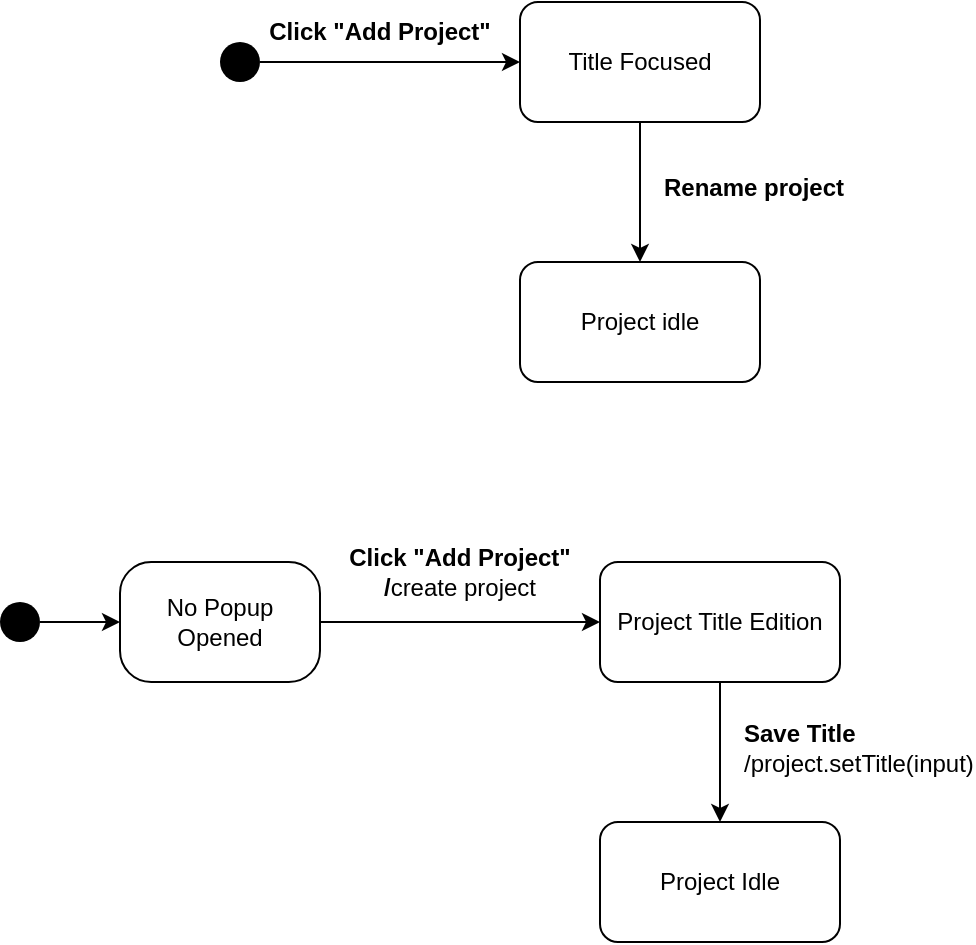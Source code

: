 <mxfile>
    <diagram id="jvSaRyRy9VlixMWbLIwb" name="Page-1">
        <mxGraphModel dx="694" dy="520" grid="1" gridSize="10" guides="1" tooltips="1" connect="1" arrows="1" fold="1" page="1" pageScale="1" pageWidth="850" pageHeight="1100" math="0" shadow="0">
            <root>
                <mxCell id="0"/>
                <mxCell id="1" parent="0"/>
                <mxCell id="5" value="Title Focused" style="rounded=1;whiteSpace=wrap;html=1;" parent="1" vertex="1">
                    <mxGeometry x="340" y="330" width="120" height="60" as="geometry"/>
                </mxCell>
                <mxCell id="10" style="edgeStyle=none;html=1;fontSize=12;" parent="1" source="8" target="5" edge="1">
                    <mxGeometry relative="1" as="geometry">
                        <mxPoint x="330" y="360.0" as="targetPoint"/>
                    </mxGeometry>
                </mxCell>
                <mxCell id="8" value="" style="ellipse;fillColor=#000000;strokeColor=none;" parent="1" vertex="1">
                    <mxGeometry x="190" y="350" width="20" height="20" as="geometry"/>
                </mxCell>
                <mxCell id="13" value="&lt;div style=&quot;text-align: left&quot;&gt;&lt;b&gt;Click &quot;Add Project&quot;&lt;/b&gt;&lt;/div&gt;" style="text;html=1;strokeColor=none;fillColor=none;align=center;verticalAlign=middle;whiteSpace=wrap;rounded=0;fontSize=12;" parent="1" vertex="1">
                    <mxGeometry x="210" y="330" width="120" height="30" as="geometry"/>
                </mxCell>
                <mxCell id="19" value="Project idle" style="rounded=1;whiteSpace=wrap;html=1;fontSize=12;" parent="1" vertex="1">
                    <mxGeometry x="340" y="460" width="120" height="60" as="geometry"/>
                </mxCell>
                <mxCell id="26" style="edgeStyle=none;html=1;fontSize=12;" parent="1" source="5" target="19" edge="1">
                    <mxGeometry relative="1" as="geometry">
                        <mxPoint x="400" y="510" as="sourcePoint"/>
                    </mxGeometry>
                </mxCell>
                <mxCell id="27" value="&lt;b&gt;Rename project&lt;/b&gt;" style="edgeLabel;html=1;align=left;verticalAlign=middle;resizable=0;points=[];fontSize=12;" parent="26" vertex="1" connectable="0">
                    <mxGeometry x="-0.317" relative="1" as="geometry">
                        <mxPoint x="10" y="9" as="offset"/>
                    </mxGeometry>
                </mxCell>
                <mxCell id="40" style="edgeStyle=none;html=1;exitX=1;exitY=0.5;exitDx=0;exitDy=0;" parent="1" source="28" target="30" edge="1">
                    <mxGeometry relative="1" as="geometry"/>
                </mxCell>
                <mxCell id="28" value="No Popup Opened" style="rounded=1;whiteSpace=wrap;html=1;arcSize=26;" parent="1" vertex="1">
                    <mxGeometry x="140" y="610" width="100" height="60" as="geometry"/>
                </mxCell>
                <mxCell id="29" value="&lt;div&gt;&lt;b&gt;Click &quot;Add Project&quot;&lt;/b&gt;&lt;/div&gt;&lt;div&gt;&lt;b&gt;/&lt;/b&gt;create project&lt;/div&gt;" style="text;html=1;strokeColor=none;fillColor=none;align=center;verticalAlign=middle;whiteSpace=wrap;rounded=0;fontSize=12;" parent="1" vertex="1">
                    <mxGeometry x="250" y="600" width="120" height="30" as="geometry"/>
                </mxCell>
                <mxCell id="30" value="Project Title Edition" style="rounded=1;whiteSpace=wrap;html=1;" parent="1" vertex="1">
                    <mxGeometry x="380" y="610" width="120" height="60" as="geometry"/>
                </mxCell>
                <mxCell id="31" style="edgeStyle=none;html=1;fontSize=12;entryX=0;entryY=0.5;entryDx=0;entryDy=0;" parent="1" source="32" target="28" edge="1">
                    <mxGeometry relative="1" as="geometry">
                        <mxPoint x="270" y="600.0" as="targetPoint"/>
                    </mxGeometry>
                </mxCell>
                <mxCell id="32" value="" style="ellipse;fillColor=#000000;strokeColor=none;" parent="1" vertex="1">
                    <mxGeometry x="80" y="630" width="20" height="20" as="geometry"/>
                </mxCell>
                <mxCell id="34" value="Project Idle" style="rounded=1;whiteSpace=wrap;html=1;fontSize=12;" parent="1" vertex="1">
                    <mxGeometry x="380" y="740" width="120" height="60" as="geometry"/>
                </mxCell>
                <mxCell id="35" style="edgeStyle=none;html=1;fontSize=12;" parent="1" source="30" edge="1">
                    <mxGeometry relative="1" as="geometry">
                        <mxPoint x="440" y="790" as="sourcePoint"/>
                        <mxPoint x="440" y="740" as="targetPoint"/>
                    </mxGeometry>
                </mxCell>
                <mxCell id="36" value="&lt;b&gt;Save Title&lt;/b&gt;&lt;br&gt;/project.setTitle(input)" style="edgeLabel;html=1;align=left;verticalAlign=middle;resizable=0;points=[];fontSize=12;labelBackgroundColor=none;" parent="35" vertex="1" connectable="0">
                    <mxGeometry x="-0.317" relative="1" as="geometry">
                        <mxPoint x="10" y="9" as="offset"/>
                    </mxGeometry>
                </mxCell>
            </root>
        </mxGraphModel>
    </diagram>
</mxfile>